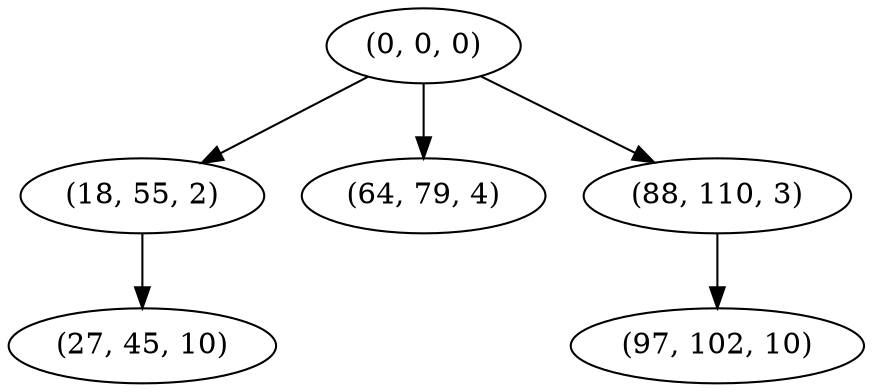 digraph tree {
    "(0, 0, 0)";
    "(18, 55, 2)";
    "(27, 45, 10)";
    "(64, 79, 4)";
    "(88, 110, 3)";
    "(97, 102, 10)";
    "(0, 0, 0)" -> "(18, 55, 2)";
    "(0, 0, 0)" -> "(64, 79, 4)";
    "(0, 0, 0)" -> "(88, 110, 3)";
    "(18, 55, 2)" -> "(27, 45, 10)";
    "(88, 110, 3)" -> "(97, 102, 10)";
}

